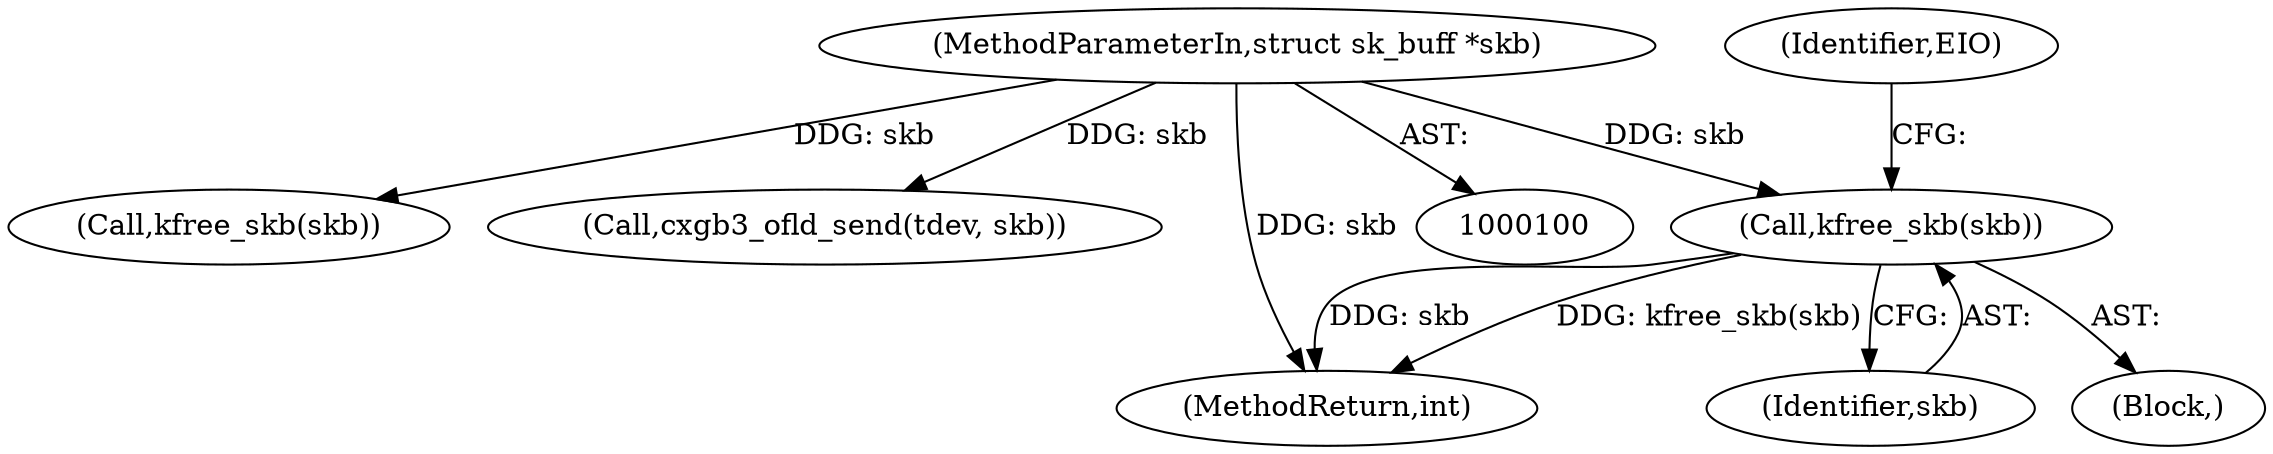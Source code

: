 digraph "0_linux_67f1aee6f45059fd6b0f5b0ecb2c97ad0451f6b3@API" {
"1000120" [label="(Call,kfree_skb(skb))"];
"1000102" [label="(MethodParameterIn,struct sk_buff *skb)"];
"1000120" [label="(Call,kfree_skb(skb))"];
"1000134" [label="(Call,kfree_skb(skb))"];
"1000127" [label="(Call,cxgb3_ofld_send(tdev, skb))"];
"1000119" [label="(Block,)"];
"1000124" [label="(Identifier,EIO)"];
"1000138" [label="(MethodReturn,int)"];
"1000102" [label="(MethodParameterIn,struct sk_buff *skb)"];
"1000121" [label="(Identifier,skb)"];
"1000120" -> "1000119"  [label="AST: "];
"1000120" -> "1000121"  [label="CFG: "];
"1000121" -> "1000120"  [label="AST: "];
"1000124" -> "1000120"  [label="CFG: "];
"1000120" -> "1000138"  [label="DDG: skb"];
"1000120" -> "1000138"  [label="DDG: kfree_skb(skb)"];
"1000102" -> "1000120"  [label="DDG: skb"];
"1000102" -> "1000100"  [label="AST: "];
"1000102" -> "1000138"  [label="DDG: skb"];
"1000102" -> "1000127"  [label="DDG: skb"];
"1000102" -> "1000134"  [label="DDG: skb"];
}
